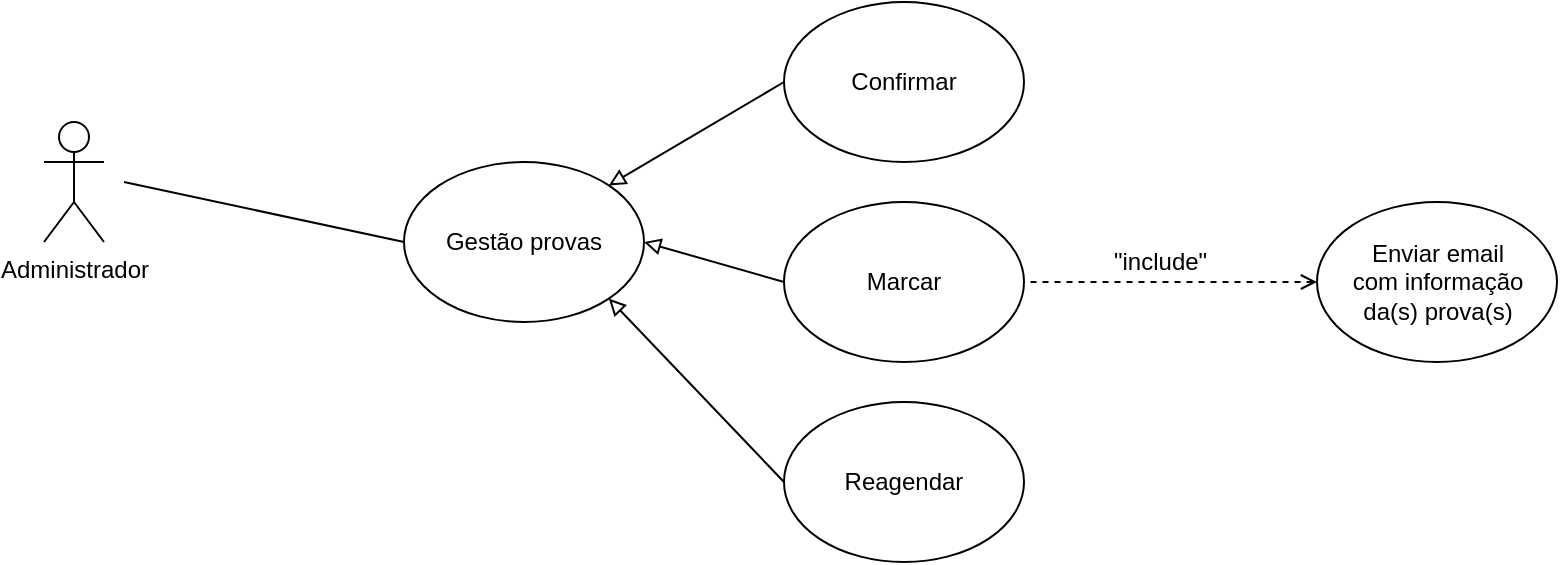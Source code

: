 <mxfile version="11.2.7" type="device" pages="1"><diagram id="zly8OecNF0NZk4ay3F6k" name="Página-1"><mxGraphModel dx="1422" dy="856" grid="1" gridSize="10" guides="1" tooltips="1" connect="1" arrows="1" fold="1" page="1" pageScale="1" pageWidth="1169" pageHeight="827" math="0" shadow="0"><root><mxCell id="0"/><mxCell id="1" parent="0"/><mxCell id="yyI7XXifGyoOJ6lmCPRS-1" value="Administrador" style="shape=umlActor;verticalLabelPosition=bottom;labelBackgroundColor=#ffffff;verticalAlign=top;html=1;outlineConnect=0;" vertex="1" parent="1"><mxGeometry x="140" y="180" width="30" height="60" as="geometry"/></mxCell><mxCell id="yyI7XXifGyoOJ6lmCPRS-2" value="Gestão provas" style="ellipse;whiteSpace=wrap;html=1;" vertex="1" parent="1"><mxGeometry x="320" y="200" width="120" height="80" as="geometry"/></mxCell><mxCell id="yyI7XXifGyoOJ6lmCPRS-3" value="" style="endArrow=none;html=1;entryX=0;entryY=0.5;entryDx=0;entryDy=0;" edge="1" parent="1" target="yyI7XXifGyoOJ6lmCPRS-2"><mxGeometry width="50" height="50" relative="1" as="geometry"><mxPoint x="180" y="210" as="sourcePoint"/><mxPoint x="320" y="175" as="targetPoint"/></mxGeometry></mxCell><mxCell id="yyI7XXifGyoOJ6lmCPRS-4" value="Enviar email &lt;br&gt;com&amp;nbsp;informação&lt;br&gt;da(s) prova(s)" style="ellipse;whiteSpace=wrap;html=1;" vertex="1" parent="1"><mxGeometry x="776.5" y="220" width="120" height="80" as="geometry"/></mxCell><mxCell id="yyI7XXifGyoOJ6lmCPRS-5" value="" style="endArrow=none;dashed=1;html=1;entryX=1;entryY=0.5;entryDx=0;entryDy=0;startArrow=open;startFill=0;exitX=0;exitY=0.5;exitDx=0;exitDy=0;" edge="1" parent="1" source="yyI7XXifGyoOJ6lmCPRS-4" target="yyI7XXifGyoOJ6lmCPRS-7"><mxGeometry width="50" height="50" relative="1" as="geometry"><mxPoint x="510" y="300" as="sourcePoint"/><mxPoint x="540" y="280" as="targetPoint"/></mxGeometry></mxCell><mxCell id="yyI7XXifGyoOJ6lmCPRS-6" value="&quot;include&quot;" style="text;html=1;resizable=0;points=[];autosize=1;align=left;verticalAlign=top;spacingTop=-4;" vertex="1" parent="1"><mxGeometry x="673.19" y="240" width="60" height="20" as="geometry"/></mxCell><mxCell id="yyI7XXifGyoOJ6lmCPRS-7" value="Marcar" style="ellipse;whiteSpace=wrap;html=1;" vertex="1" parent="1"><mxGeometry x="510" y="220" width="120" height="80" as="geometry"/></mxCell><mxCell id="yyI7XXifGyoOJ6lmCPRS-8" value="Reagendar" style="ellipse;whiteSpace=wrap;html=1;" vertex="1" parent="1"><mxGeometry x="510" y="320" width="120" height="80" as="geometry"/></mxCell><mxCell id="yyI7XXifGyoOJ6lmCPRS-9" value="" style="endArrow=none;html=1;exitX=1;exitY=0.5;exitDx=0;exitDy=0;entryX=0;entryY=0.5;entryDx=0;entryDy=0;startArrow=block;startFill=0;" edge="1" parent="1" source="yyI7XXifGyoOJ6lmCPRS-2" target="yyI7XXifGyoOJ6lmCPRS-7"><mxGeometry width="50" height="50" relative="1" as="geometry"><mxPoint x="470" y="260" as="sourcePoint"/><mxPoint x="520" y="210" as="targetPoint"/></mxGeometry></mxCell><mxCell id="yyI7XXifGyoOJ6lmCPRS-10" value="Confirmar" style="ellipse;whiteSpace=wrap;html=1;" vertex="1" parent="1"><mxGeometry x="510" y="120" width="120" height="80" as="geometry"/></mxCell><mxCell id="yyI7XXifGyoOJ6lmCPRS-11" value="" style="endArrow=none;html=1;exitX=1;exitY=0;exitDx=0;exitDy=0;entryX=0;entryY=0.5;entryDx=0;entryDy=0;startArrow=block;startFill=0;" edge="1" parent="1" source="yyI7XXifGyoOJ6lmCPRS-2" target="yyI7XXifGyoOJ6lmCPRS-10"><mxGeometry width="50" height="50" relative="1" as="geometry"><mxPoint x="440" y="210" as="sourcePoint"/><mxPoint x="490" y="160" as="targetPoint"/></mxGeometry></mxCell><mxCell id="yyI7XXifGyoOJ6lmCPRS-12" value="" style="endArrow=none;html=1;exitX=1;exitY=1;exitDx=0;exitDy=0;entryX=0;entryY=0.5;entryDx=0;entryDy=0;startArrow=block;startFill=0;" edge="1" parent="1" source="yyI7XXifGyoOJ6lmCPRS-2" target="yyI7XXifGyoOJ6lmCPRS-8"><mxGeometry width="50" height="50" relative="1" as="geometry"><mxPoint x="400" y="370" as="sourcePoint"/><mxPoint x="450" y="320" as="targetPoint"/></mxGeometry></mxCell></root></mxGraphModel></diagram></mxfile>